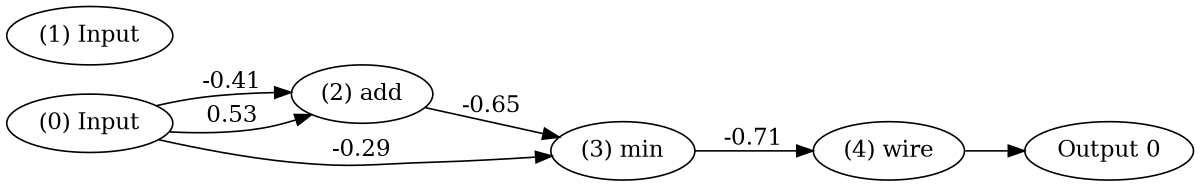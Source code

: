 digraph NeuralNetwork {
rankdir=LR;
size="8,6";
center = true;
node0 [label="(0) Input", color=black, labelfontcolor=black, fontcolor=black];
node1 [label="(1) Input", color=black, labelfontcolor=black, fontcolor=black];
node2 [label="(2) add", color=black, labelfontcolor=black, fontcolor=black];
node0 -> node2 [label="-0.41", labelfontcolor=black, fontcolor=black, bold=true, color=black];
node0 -> node2 [label="0.53", labelfontcolor=black, fontcolor=black, bold=true, color=black];
node3 [label="(3) min", color=black, labelfontcolor=black, fontcolor=black];
node0 -> node3 [label="-0.29", labelfontcolor=black, fontcolor=black, bold=true, color=black];
node2 -> node3 [label="-0.65", labelfontcolor=black, fontcolor=black, bold=true, color=black];
node4 [label="(4) wire", color=black, labelfontcolor=black, fontcolor=black];
node3 -> node4 [label="-0.71", labelfontcolor=black, fontcolor=black, bold=true, color=black];
node5 [label="Output 0", color=black, labelfontcolor=black, fontcolor=black];
node4 -> node5 [labelfontcolor=black, fontcolor=black, bold=true, color=black];
{ rank = source; "node0"; "node1"; }
{ rank = max;"node5"; }
}